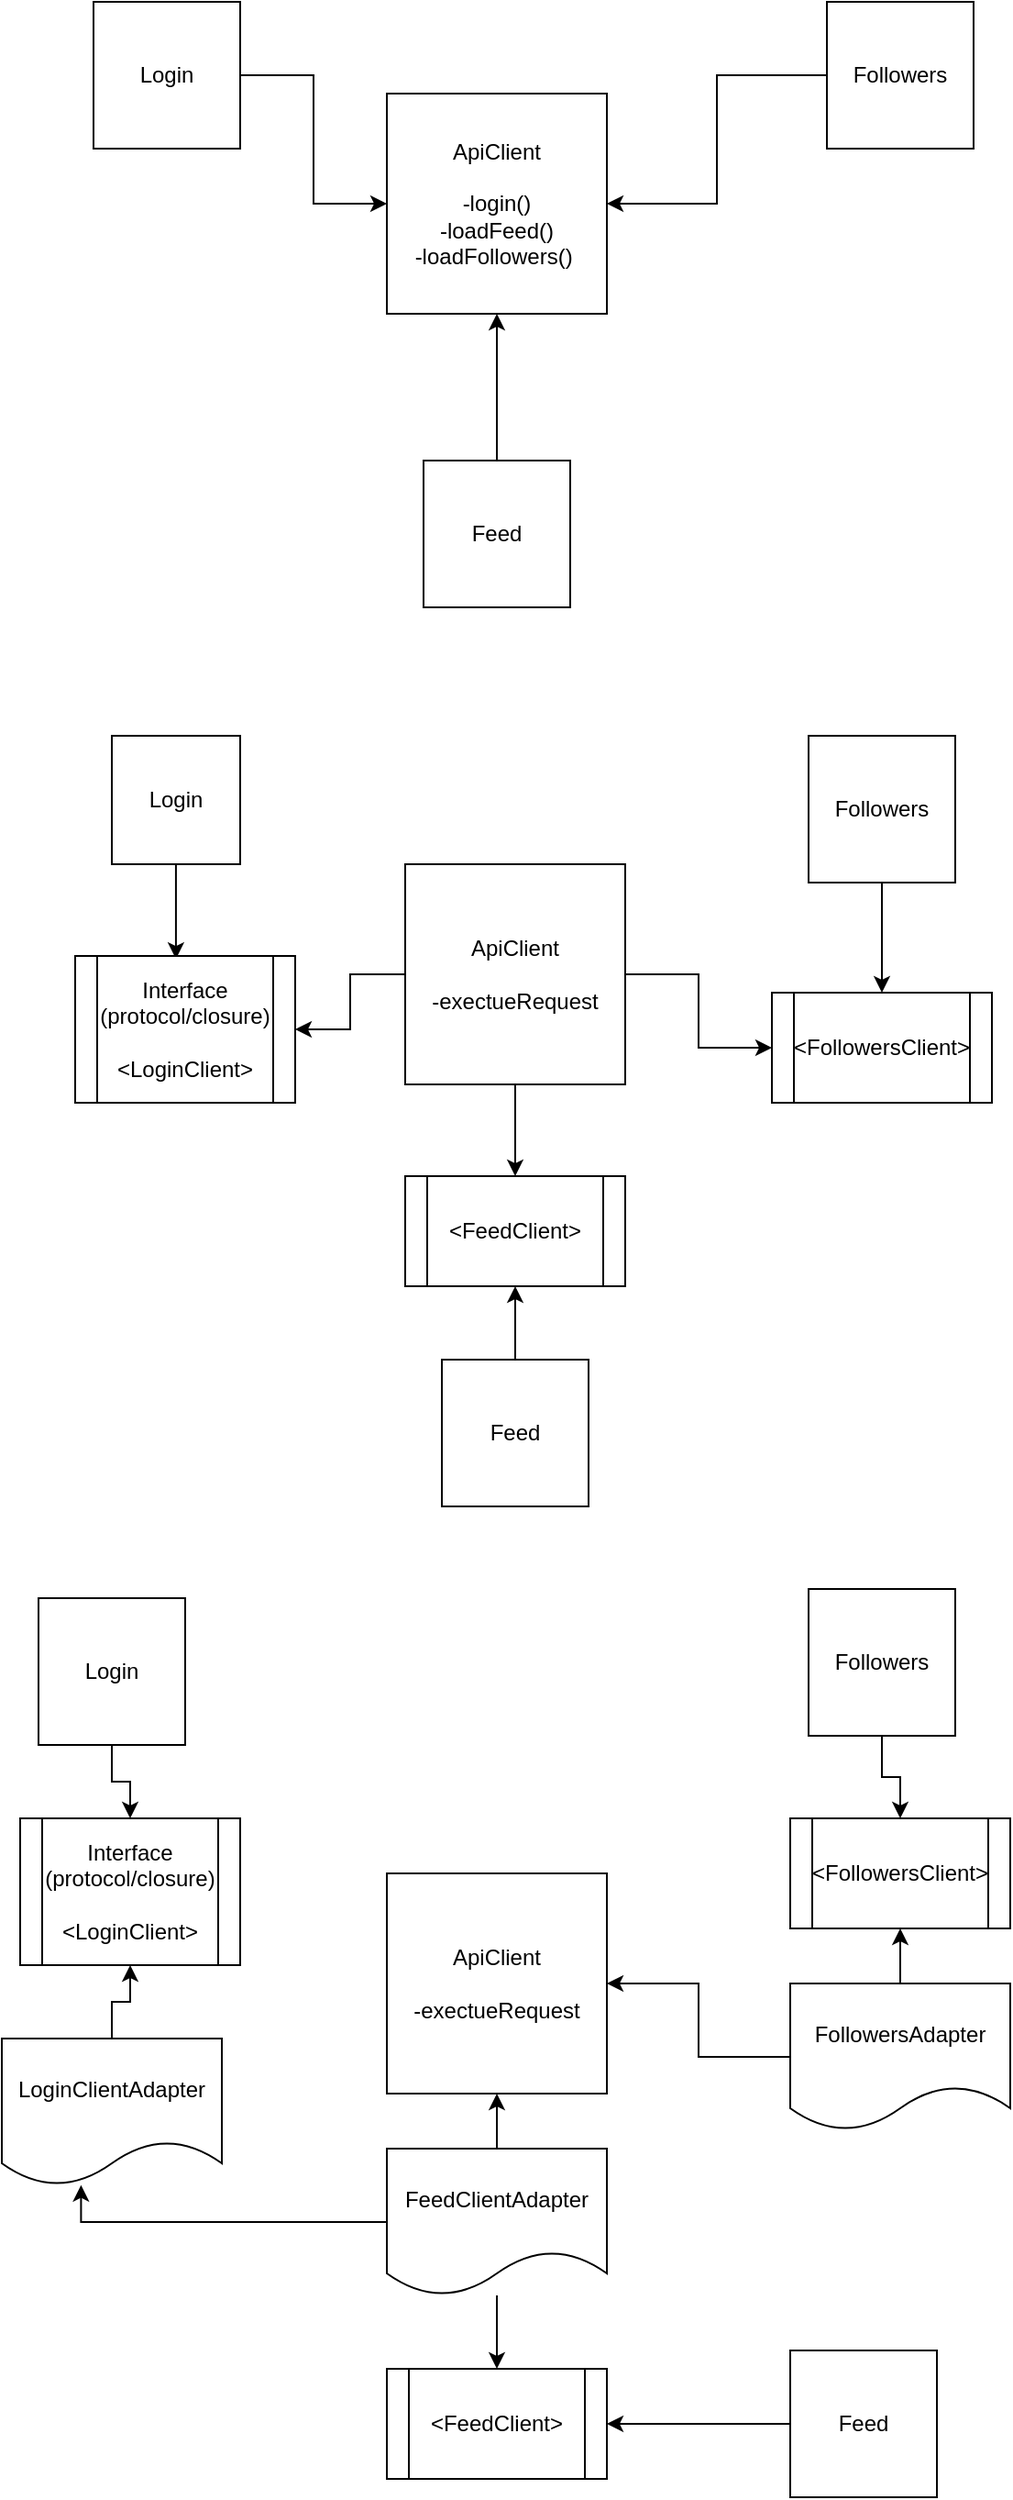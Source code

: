 <mxfile version="13.5.8" type="github"><diagram id="hLFnJTD1SwvdqLpK19XP" name="Page-1"><mxGraphModel dx="983" dy="516" grid="1" gridSize="10" guides="1" tooltips="1" connect="1" arrows="1" fold="1" page="1" pageScale="1" pageWidth="850" pageHeight="1100" math="0" shadow="0"><root><mxCell id="0"/><mxCell id="1" parent="0"/><mxCell id="UtRjy9gSyXuZgQsyAggV-4" style="edgeStyle=orthogonalEdgeStyle;rounded=0;orthogonalLoop=1;jettySize=auto;html=1;entryX=0;entryY=0.5;entryDx=0;entryDy=0;" edge="1" parent="1" source="58jbdII16kBE-bpxUfH5-1" target="UtRjy9gSyXuZgQsyAggV-1"><mxGeometry relative="1" as="geometry"/></mxCell><mxCell id="58jbdII16kBE-bpxUfH5-1" value="Login" style="whiteSpace=wrap;html=1;aspect=fixed;" parent="1" vertex="1"><mxGeometry x="110" y="130" width="80" height="80" as="geometry"/></mxCell><mxCell id="UtRjy9gSyXuZgQsyAggV-1" value="ApiClient&lt;br&gt;&lt;br&gt;-login()&lt;br&gt;-loadFeed()&lt;br&gt;-loadFollowers()&amp;nbsp;&lt;br&gt;" style="whiteSpace=wrap;html=1;aspect=fixed;" vertex="1" parent="1"><mxGeometry x="270" y="180" width="120" height="120" as="geometry"/></mxCell><mxCell id="UtRjy9gSyXuZgQsyAggV-5" style="edgeStyle=orthogonalEdgeStyle;rounded=0;orthogonalLoop=1;jettySize=auto;html=1;entryX=1;entryY=0.5;entryDx=0;entryDy=0;" edge="1" parent="1" source="UtRjy9gSyXuZgQsyAggV-2" target="UtRjy9gSyXuZgQsyAggV-1"><mxGeometry relative="1" as="geometry"/></mxCell><mxCell id="UtRjy9gSyXuZgQsyAggV-2" value="Followers" style="whiteSpace=wrap;html=1;aspect=fixed;" vertex="1" parent="1"><mxGeometry x="510" y="130" width="80" height="80" as="geometry"/></mxCell><mxCell id="UtRjy9gSyXuZgQsyAggV-6" style="edgeStyle=orthogonalEdgeStyle;rounded=0;orthogonalLoop=1;jettySize=auto;html=1;" edge="1" parent="1" source="UtRjy9gSyXuZgQsyAggV-3" target="UtRjy9gSyXuZgQsyAggV-1"><mxGeometry relative="1" as="geometry"/></mxCell><mxCell id="UtRjy9gSyXuZgQsyAggV-3" value="Feed" style="whiteSpace=wrap;html=1;aspect=fixed;" vertex="1" parent="1"><mxGeometry x="290" y="380" width="80" height="80" as="geometry"/></mxCell><mxCell id="UtRjy9gSyXuZgQsyAggV-28" value="" style="edgeStyle=orthogonalEdgeStyle;rounded=0;orthogonalLoop=1;jettySize=auto;html=1;" edge="1" parent="1" source="UtRjy9gSyXuZgQsyAggV-7" target="UtRjy9gSyXuZgQsyAggV-16"><mxGeometry relative="1" as="geometry"/></mxCell><mxCell id="UtRjy9gSyXuZgQsyAggV-30" style="edgeStyle=orthogonalEdgeStyle;rounded=0;orthogonalLoop=1;jettySize=auto;html=1;entryX=1;entryY=0.5;entryDx=0;entryDy=0;" edge="1" parent="1" source="UtRjy9gSyXuZgQsyAggV-7" target="UtRjy9gSyXuZgQsyAggV-14"><mxGeometry relative="1" as="geometry"/></mxCell><mxCell id="UtRjy9gSyXuZgQsyAggV-31" style="edgeStyle=orthogonalEdgeStyle;rounded=0;orthogonalLoop=1;jettySize=auto;html=1;" edge="1" parent="1" source="UtRjy9gSyXuZgQsyAggV-7" target="UtRjy9gSyXuZgQsyAggV-15"><mxGeometry relative="1" as="geometry"/></mxCell><mxCell id="UtRjy9gSyXuZgQsyAggV-7" value="ApiClient&lt;br&gt;&lt;br&gt;-exectueRequest" style="whiteSpace=wrap;html=1;aspect=fixed;" vertex="1" parent="1"><mxGeometry x="280" y="600" width="120" height="120" as="geometry"/></mxCell><mxCell id="UtRjy9gSyXuZgQsyAggV-19" style="edgeStyle=orthogonalEdgeStyle;rounded=0;orthogonalLoop=1;jettySize=auto;html=1;entryX=0.458;entryY=0.02;entryDx=0;entryDy=0;entryPerimeter=0;" edge="1" parent="1" source="UtRjy9gSyXuZgQsyAggV-8" target="UtRjy9gSyXuZgQsyAggV-14"><mxGeometry relative="1" as="geometry"/></mxCell><mxCell id="UtRjy9gSyXuZgQsyAggV-8" value="Login" style="whiteSpace=wrap;html=1;aspect=fixed;" vertex="1" parent="1"><mxGeometry x="120" y="530" width="70" height="70" as="geometry"/></mxCell><mxCell id="UtRjy9gSyXuZgQsyAggV-18" style="edgeStyle=orthogonalEdgeStyle;rounded=0;orthogonalLoop=1;jettySize=auto;html=1;entryX=0.5;entryY=0;entryDx=0;entryDy=0;" edge="1" parent="1" source="UtRjy9gSyXuZgQsyAggV-9" target="UtRjy9gSyXuZgQsyAggV-15"><mxGeometry relative="1" as="geometry"/></mxCell><mxCell id="UtRjy9gSyXuZgQsyAggV-9" value="Followers" style="whiteSpace=wrap;html=1;aspect=fixed;" vertex="1" parent="1"><mxGeometry x="500" y="530" width="80" height="80" as="geometry"/></mxCell><mxCell id="UtRjy9gSyXuZgQsyAggV-32" value="" style="edgeStyle=orthogonalEdgeStyle;rounded=0;orthogonalLoop=1;jettySize=auto;html=1;" edge="1" parent="1" source="UtRjy9gSyXuZgQsyAggV-10" target="UtRjy9gSyXuZgQsyAggV-16"><mxGeometry relative="1" as="geometry"/></mxCell><mxCell id="UtRjy9gSyXuZgQsyAggV-10" value="Feed" style="whiteSpace=wrap;html=1;aspect=fixed;" vertex="1" parent="1"><mxGeometry x="300" y="870" width="80" height="80" as="geometry"/></mxCell><mxCell id="UtRjy9gSyXuZgQsyAggV-14" value="Interface (protocol/closure)&lt;br&gt;&lt;br&gt;&amp;lt;LoginClient&amp;gt;" style="shape=process;whiteSpace=wrap;html=1;backgroundOutline=1;" vertex="1" parent="1"><mxGeometry x="100" y="650" width="120" height="80" as="geometry"/></mxCell><mxCell id="UtRjy9gSyXuZgQsyAggV-15" value="&amp;lt;FollowersClient&amp;gt;" style="shape=process;whiteSpace=wrap;html=1;backgroundOutline=1;" vertex="1" parent="1"><mxGeometry x="480" y="670" width="120" height="60" as="geometry"/></mxCell><mxCell id="UtRjy9gSyXuZgQsyAggV-16" value="&amp;lt;FeedClient&amp;gt;" style="shape=process;whiteSpace=wrap;html=1;backgroundOutline=1;" vertex="1" parent="1"><mxGeometry x="280" y="770" width="120" height="60" as="geometry"/></mxCell><mxCell id="UtRjy9gSyXuZgQsyAggV-33" value="ApiClient&lt;br&gt;&lt;br&gt;-exectueRequest" style="whiteSpace=wrap;html=1;aspect=fixed;" vertex="1" parent="1"><mxGeometry x="270" y="1150" width="120" height="120" as="geometry"/></mxCell><mxCell id="UtRjy9gSyXuZgQsyAggV-50" style="edgeStyle=orthogonalEdgeStyle;rounded=0;orthogonalLoop=1;jettySize=auto;html=1;" edge="1" parent="1" source="UtRjy9gSyXuZgQsyAggV-34" target="UtRjy9gSyXuZgQsyAggV-37"><mxGeometry relative="1" as="geometry"/></mxCell><mxCell id="UtRjy9gSyXuZgQsyAggV-34" value="Login" style="whiteSpace=wrap;html=1;aspect=fixed;" vertex="1" parent="1"><mxGeometry x="80" y="1000" width="80" height="80" as="geometry"/></mxCell><mxCell id="UtRjy9gSyXuZgQsyAggV-49" style="edgeStyle=orthogonalEdgeStyle;rounded=0;orthogonalLoop=1;jettySize=auto;html=1;" edge="1" parent="1" source="UtRjy9gSyXuZgQsyAggV-35" target="UtRjy9gSyXuZgQsyAggV-38"><mxGeometry relative="1" as="geometry"/></mxCell><mxCell id="UtRjy9gSyXuZgQsyAggV-35" value="Followers" style="whiteSpace=wrap;html=1;aspect=fixed;" vertex="1" parent="1"><mxGeometry x="500" y="995" width="80" height="80" as="geometry"/></mxCell><mxCell id="UtRjy9gSyXuZgQsyAggV-46" style="edgeStyle=orthogonalEdgeStyle;rounded=0;orthogonalLoop=1;jettySize=auto;html=1;" edge="1" parent="1" source="UtRjy9gSyXuZgQsyAggV-36" target="UtRjy9gSyXuZgQsyAggV-39"><mxGeometry relative="1" as="geometry"/></mxCell><mxCell id="UtRjy9gSyXuZgQsyAggV-36" value="Feed" style="whiteSpace=wrap;html=1;aspect=fixed;" vertex="1" parent="1"><mxGeometry x="490" y="1410" width="80" height="80" as="geometry"/></mxCell><mxCell id="UtRjy9gSyXuZgQsyAggV-37" value="Interface (protocol/closure)&lt;br&gt;&lt;br&gt;&amp;lt;LoginClient&amp;gt;" style="shape=process;whiteSpace=wrap;html=1;backgroundOutline=1;" vertex="1" parent="1"><mxGeometry x="70" y="1120" width="120" height="80" as="geometry"/></mxCell><mxCell id="UtRjy9gSyXuZgQsyAggV-38" value="&amp;lt;FollowersClient&amp;gt;" style="shape=process;whiteSpace=wrap;html=1;backgroundOutline=1;" vertex="1" parent="1"><mxGeometry x="490" y="1120" width="120" height="60" as="geometry"/></mxCell><mxCell id="UtRjy9gSyXuZgQsyAggV-39" value="&amp;lt;FeedClient&amp;gt;" style="shape=process;whiteSpace=wrap;html=1;backgroundOutline=1;" vertex="1" parent="1"><mxGeometry x="270" y="1420" width="120" height="60" as="geometry"/></mxCell><mxCell id="UtRjy9gSyXuZgQsyAggV-51" style="edgeStyle=orthogonalEdgeStyle;rounded=0;orthogonalLoop=1;jettySize=auto;html=1;" edge="1" parent="1" source="UtRjy9gSyXuZgQsyAggV-41" target="UtRjy9gSyXuZgQsyAggV-37"><mxGeometry relative="1" as="geometry"/></mxCell><mxCell id="UtRjy9gSyXuZgQsyAggV-41" value="LoginClientAdapter" style="shape=document;whiteSpace=wrap;html=1;boundedLbl=1;" vertex="1" parent="1"><mxGeometry x="60" y="1240" width="120" height="80" as="geometry"/></mxCell><mxCell id="UtRjy9gSyXuZgQsyAggV-47" style="edgeStyle=orthogonalEdgeStyle;rounded=0;orthogonalLoop=1;jettySize=auto;html=1;" edge="1" parent="1" source="UtRjy9gSyXuZgQsyAggV-42" target="UtRjy9gSyXuZgQsyAggV-33"><mxGeometry relative="1" as="geometry"/></mxCell><mxCell id="UtRjy9gSyXuZgQsyAggV-48" style="edgeStyle=orthogonalEdgeStyle;rounded=0;orthogonalLoop=1;jettySize=auto;html=1;" edge="1" parent="1" source="UtRjy9gSyXuZgQsyAggV-42" target="UtRjy9gSyXuZgQsyAggV-38"><mxGeometry relative="1" as="geometry"/></mxCell><mxCell id="UtRjy9gSyXuZgQsyAggV-42" value="FollowersAdapter" style="shape=document;whiteSpace=wrap;html=1;boundedLbl=1;" vertex="1" parent="1"><mxGeometry x="490" y="1210" width="120" height="80" as="geometry"/></mxCell><mxCell id="UtRjy9gSyXuZgQsyAggV-44" style="edgeStyle=orthogonalEdgeStyle;rounded=0;orthogonalLoop=1;jettySize=auto;html=1;" edge="1" parent="1" source="UtRjy9gSyXuZgQsyAggV-43" target="UtRjy9gSyXuZgQsyAggV-33"><mxGeometry relative="1" as="geometry"/></mxCell><mxCell id="UtRjy9gSyXuZgQsyAggV-45" style="edgeStyle=orthogonalEdgeStyle;rounded=0;orthogonalLoop=1;jettySize=auto;html=1;" edge="1" parent="1" source="UtRjy9gSyXuZgQsyAggV-43" target="UtRjy9gSyXuZgQsyAggV-39"><mxGeometry relative="1" as="geometry"/></mxCell><mxCell id="UtRjy9gSyXuZgQsyAggV-52" style="edgeStyle=orthogonalEdgeStyle;rounded=0;orthogonalLoop=1;jettySize=auto;html=1;entryX=0.36;entryY=0.998;entryDx=0;entryDy=0;entryPerimeter=0;" edge="1" parent="1" source="UtRjy9gSyXuZgQsyAggV-43" target="UtRjy9gSyXuZgQsyAggV-41"><mxGeometry relative="1" as="geometry"/></mxCell><mxCell id="UtRjy9gSyXuZgQsyAggV-43" value="FeedClientAdapter" style="shape=document;whiteSpace=wrap;html=1;boundedLbl=1;" vertex="1" parent="1"><mxGeometry x="270" y="1300" width="120" height="80" as="geometry"/></mxCell></root></mxGraphModel></diagram></mxfile>